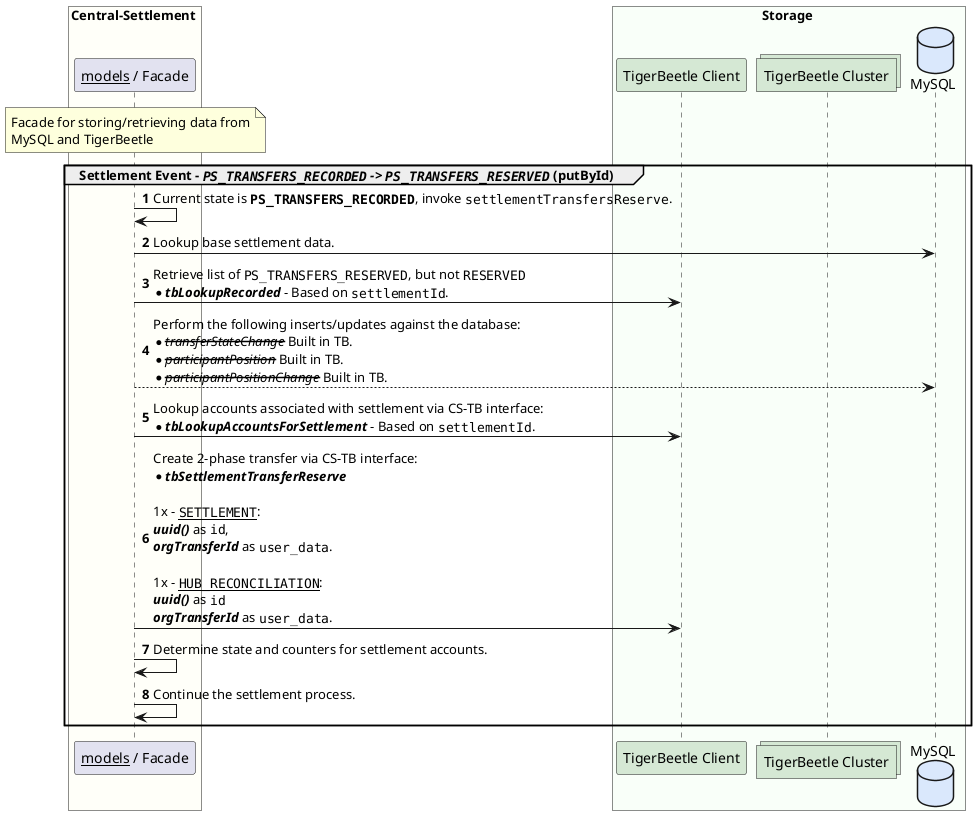 @startuml

box Central-Settlement #FFFFF9
    participant "__models__ / Facade" as cs_facade

    note over cs_facade
        Facade for storing/retrieving data from
        MySQL and TigerBeetle
    end note
end box

box Storage #F9FFF9
	participant "TigerBeetle Client" as tb_client #D5E8D4
	collections "TigerBeetle Cluster" as tb_nodes #D5E8D4
	database "MySQL" as cl_db #DAE8FC
end box

autonumber
group Settlement Event - //""PS_TRANSFERS_RECORDED"" -> ""PS_TRANSFERS_RESERVED""// (putById)
    cs_facade -> cs_facade : Current state is **""PS_TRANSFERS_RECORDED""**, invoke ""settlementTransfersReserve"".
    cs_facade -> cl_db : Lookup base settlement data.
    cs_facade -> tb_client : Retrieve list of ""PS_TRANSFERS_RESERVED"", but not ""RESERVED""\n*//**tbLookupRecorded**// - Based on ""settlementId"".
    cs_facade --> cl_db : Perform the following inserts/updates against the database:\n*--//transferStateChange//-- Built in TB.\n*--//participantPosition//-- Built in TB.\n*--//participantPositionChange//-- Built in TB.
    cs_facade -> tb_client : Lookup accounts associated with settlement via CS-TB interface:\n*//**tbLookupAccountsForSettlement**// - Based on ""settlementId"".
    cs_facade -> tb_client : Create 2-phase transfer via CS-TB interface:\n*//**tbSettlementTransferReserve**//\n\n1x - __""SETTLEMENT""__:\n**//uuid()//** as ""id"",\n**//orgTransferId//** as ""user_data"".\n\n1x - __""HUB_RECONCILIATION""__:\n**//uuid()//** as ""id""\n**//orgTransferId//** as ""user_data"".
    cs_facade -> cs_facade : Determine state and counters for settlement accounts.
    cs_facade -> cs_facade : Continue the settlement process.
end

@enduml

